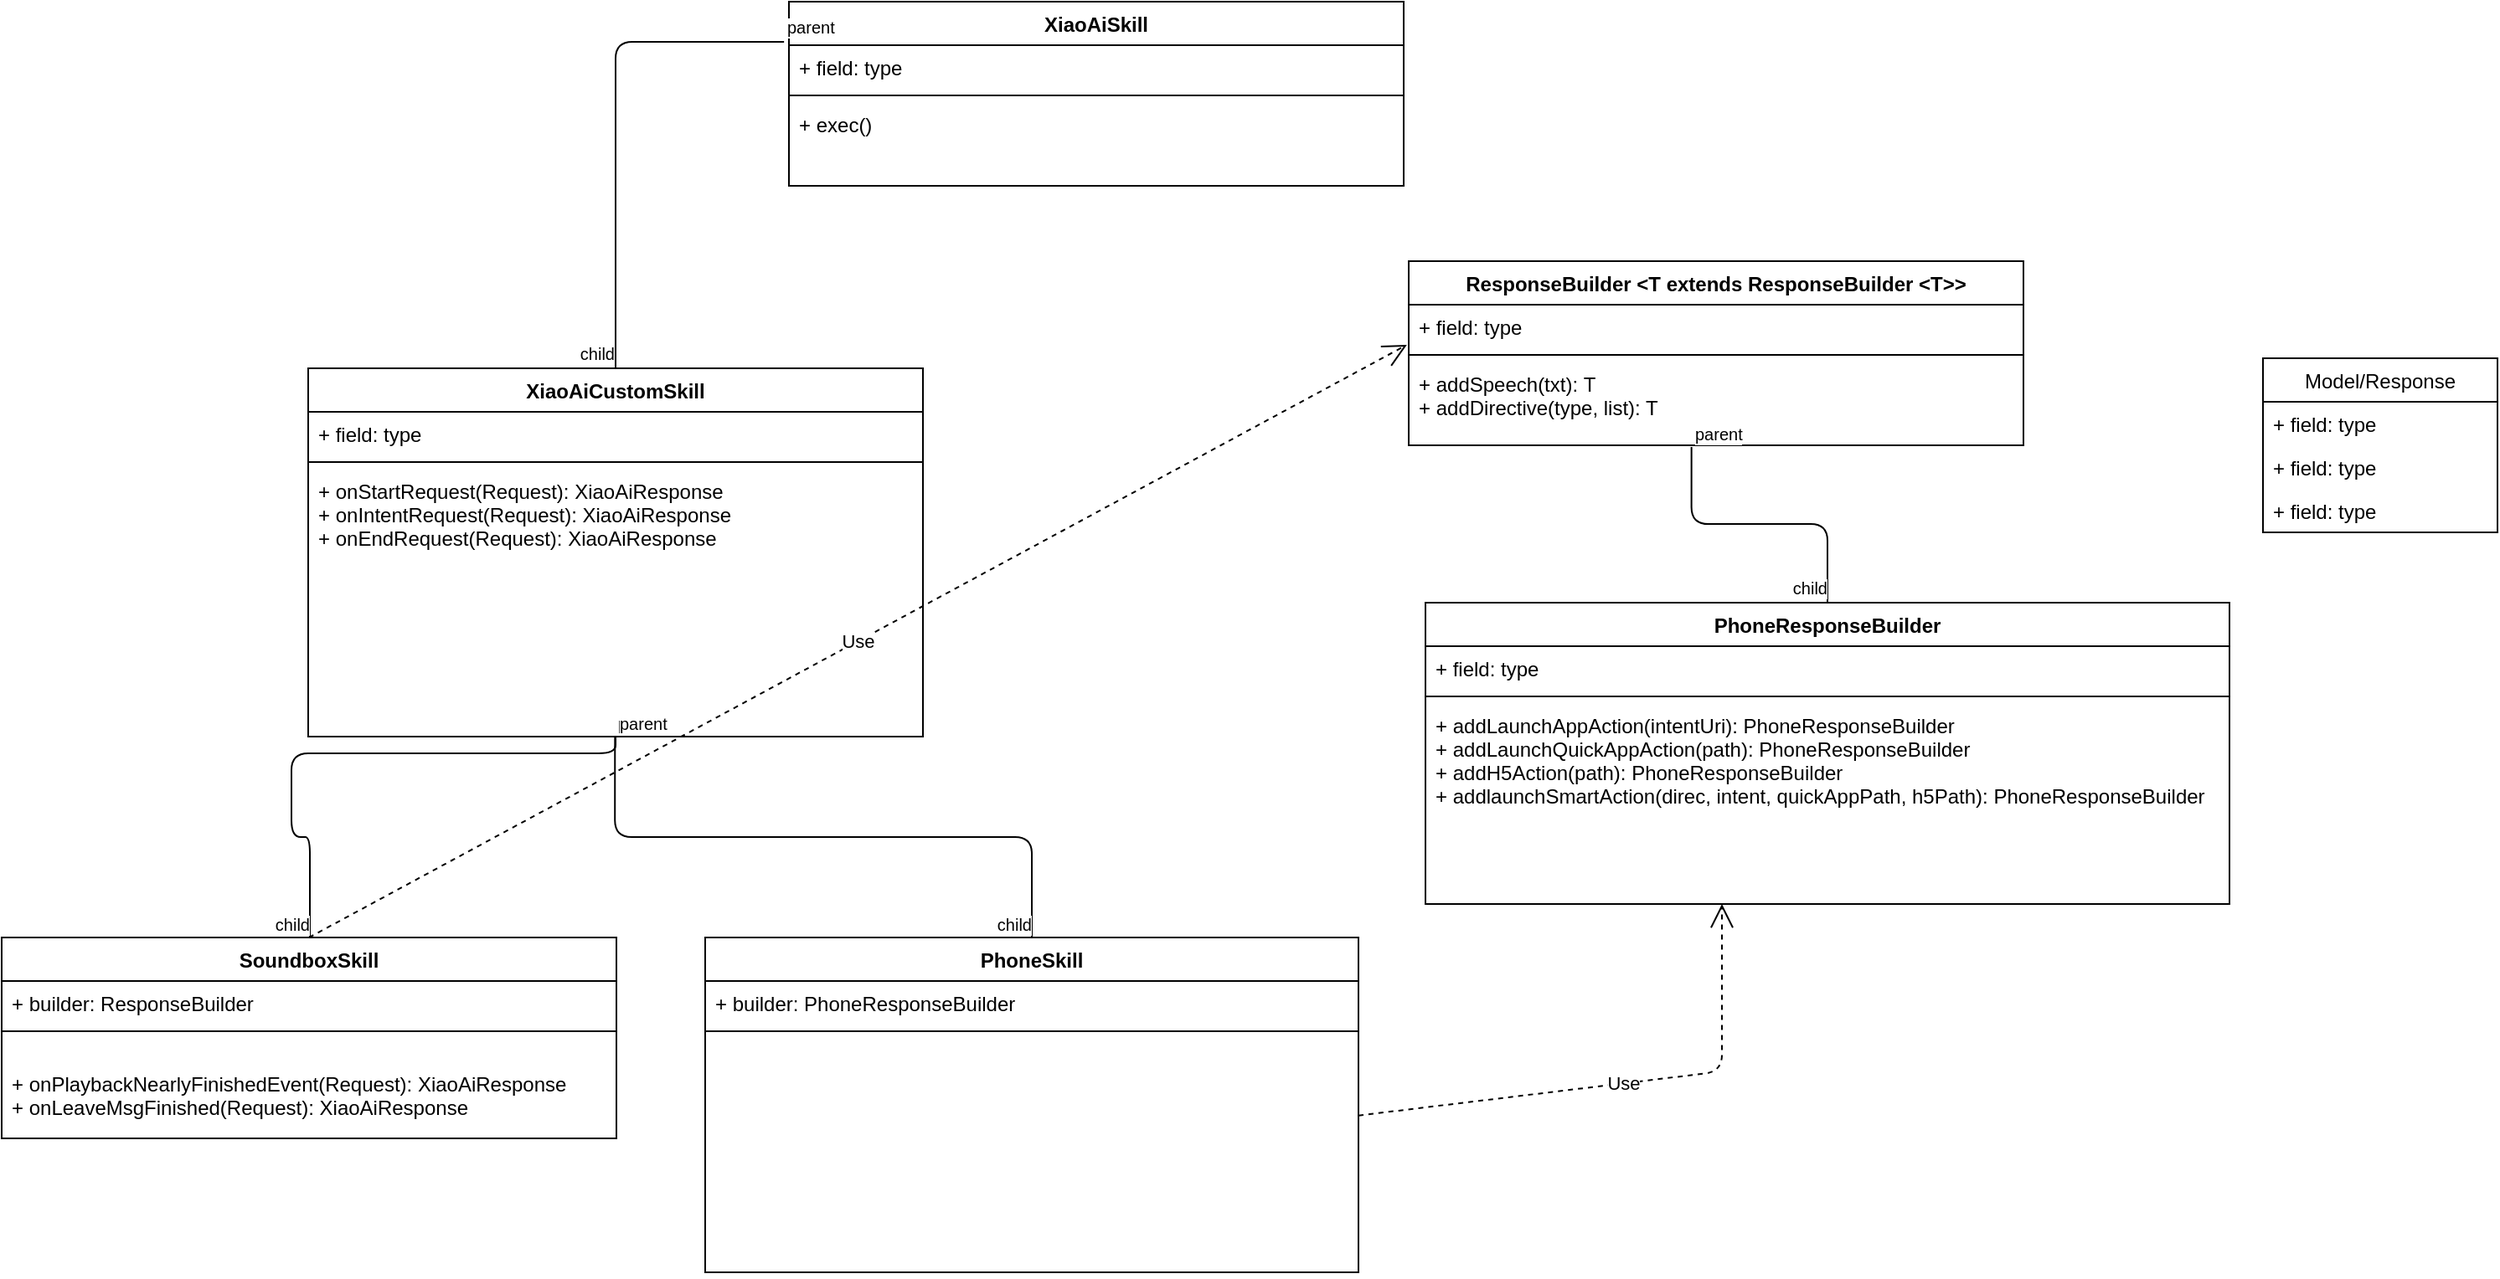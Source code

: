<mxfile version="10.7.0" type="github"><diagram id="_nt70srAWBUeO1eBP0HO" name="Page-1"><mxGraphModel dx="1638" dy="1916" grid="1" gridSize="10" guides="1" tooltips="1" connect="1" arrows="1" fold="1" page="1" pageScale="1" pageWidth="827" pageHeight="1169" math="0" shadow="0"><root><mxCell id="0"/><mxCell id="1" parent="0"/><mxCell id="Jt_RTIFKRE25yU2HJCG8-1" value="XiaoAiCustomSkill&#10;" style="swimlane;fontStyle=1;align=center;verticalAlign=top;childLayout=stackLayout;horizontal=1;startSize=26;horizontalStack=0;resizeParent=1;resizeParentMax=0;resizeLast=0;collapsible=1;marginBottom=0;" parent="1" vertex="1"><mxGeometry x="333" y="90" width="367" height="220" as="geometry"/></mxCell><mxCell id="Jt_RTIFKRE25yU2HJCG8-2" value="+ field: type" style="text;strokeColor=none;fillColor=none;align=left;verticalAlign=top;spacingLeft=4;spacingRight=4;overflow=hidden;rotatable=0;points=[[0,0.5],[1,0.5]];portConstraint=eastwest;" parent="Jt_RTIFKRE25yU2HJCG8-1" vertex="1"><mxGeometry y="26" width="367" height="26" as="geometry"/></mxCell><mxCell id="Jt_RTIFKRE25yU2HJCG8-3" value="" style="line;strokeWidth=1;fillColor=none;align=left;verticalAlign=middle;spacingTop=-1;spacingLeft=3;spacingRight=3;rotatable=0;labelPosition=right;points=[];portConstraint=eastwest;" parent="Jt_RTIFKRE25yU2HJCG8-1" vertex="1"><mxGeometry y="52" width="367" height="8" as="geometry"/></mxCell><mxCell id="Jt_RTIFKRE25yU2HJCG8-4" value="+ onStartRequest(Request): XiaoAiResponse&#10;+ onIntentRequest(Request): XiaoAiResponse&#10;+ onEndRequest(Request): XiaoAiResponse&#10;&#10;&#10;&#10;" style="text;strokeColor=none;fillColor=none;align=left;verticalAlign=top;spacingLeft=4;spacingRight=4;overflow=hidden;rotatable=0;points=[[0,0.5],[1,0.5]];portConstraint=eastwest;" parent="Jt_RTIFKRE25yU2HJCG8-1" vertex="1"><mxGeometry y="60" width="367" height="160" as="geometry"/></mxCell><mxCell id="c4ceDZi-0_Y7JocjLTTK-2" value="Model/Response" style="swimlane;fontStyle=0;childLayout=stackLayout;horizontal=1;startSize=26;fillColor=none;horizontalStack=0;resizeParent=1;resizeParentMax=0;resizeLast=0;collapsible=1;marginBottom=0;" parent="1" vertex="1"><mxGeometry x="1500" y="84" width="140" height="104" as="geometry"/></mxCell><mxCell id="c4ceDZi-0_Y7JocjLTTK-3" value="+ field: type" style="text;strokeColor=none;fillColor=none;align=left;verticalAlign=top;spacingLeft=4;spacingRight=4;overflow=hidden;rotatable=0;points=[[0,0.5],[1,0.5]];portConstraint=eastwest;" parent="c4ceDZi-0_Y7JocjLTTK-2" vertex="1"><mxGeometry y="26" width="140" height="26" as="geometry"/></mxCell><mxCell id="c4ceDZi-0_Y7JocjLTTK-4" value="+ field: type" style="text;strokeColor=none;fillColor=none;align=left;verticalAlign=top;spacingLeft=4;spacingRight=4;overflow=hidden;rotatable=0;points=[[0,0.5],[1,0.5]];portConstraint=eastwest;" parent="c4ceDZi-0_Y7JocjLTTK-2" vertex="1"><mxGeometry y="52" width="140" height="26" as="geometry"/></mxCell><mxCell id="c4ceDZi-0_Y7JocjLTTK-5" value="+ field: type" style="text;strokeColor=none;fillColor=none;align=left;verticalAlign=top;spacingLeft=4;spacingRight=4;overflow=hidden;rotatable=0;points=[[0,0.5],[1,0.5]];portConstraint=eastwest;" parent="c4ceDZi-0_Y7JocjLTTK-2" vertex="1"><mxGeometry y="78" width="140" height="26" as="geometry"/></mxCell><mxCell id="c4ceDZi-0_Y7JocjLTTK-12" value="SoundboxSkill" style="swimlane;fontStyle=1;align=center;verticalAlign=top;childLayout=stackLayout;horizontal=1;startSize=26;horizontalStack=0;resizeParent=1;resizeParentMax=0;resizeLast=0;collapsible=1;marginBottom=0;" parent="1" vertex="1"><mxGeometry x="150" y="430" width="367" height="120" as="geometry"/></mxCell><mxCell id="c4ceDZi-0_Y7JocjLTTK-13" value="+ builder: ResponseBuilder" style="text;strokeColor=none;fillColor=none;align=left;verticalAlign=top;spacingLeft=4;spacingRight=4;overflow=hidden;rotatable=0;points=[[0,0.5],[1,0.5]];portConstraint=eastwest;" parent="c4ceDZi-0_Y7JocjLTTK-12" vertex="1"><mxGeometry y="26" width="367" height="26" as="geometry"/></mxCell><mxCell id="c4ceDZi-0_Y7JocjLTTK-14" value="" style="line;strokeWidth=1;fillColor=none;align=left;verticalAlign=middle;spacingTop=-1;spacingLeft=3;spacingRight=3;rotatable=0;labelPosition=right;points=[];portConstraint=eastwest;" parent="c4ceDZi-0_Y7JocjLTTK-12" vertex="1"><mxGeometry y="52" width="367" height="8" as="geometry"/></mxCell><mxCell id="c4ceDZi-0_Y7JocjLTTK-15" value="&#10;+ onPlaybackNearlyFinishedEvent(Request): XiaoAiResponse&#10;+ onLeaveMsgFinished(Request): XiaoAiResponse&#10;&#10;&#10;&#10;&#10;" style="text;strokeColor=none;fillColor=none;align=left;verticalAlign=top;spacingLeft=4;spacingRight=4;overflow=hidden;rotatable=0;points=[[0,0.5],[1,0.5]];portConstraint=eastwest;" parent="c4ceDZi-0_Y7JocjLTTK-12" vertex="1"><mxGeometry y="60" width="367" height="60" as="geometry"/></mxCell><mxCell id="c4ceDZi-0_Y7JocjLTTK-20" value="PhoneSkill" style="swimlane;fontStyle=1;align=center;verticalAlign=top;childLayout=stackLayout;horizontal=1;startSize=26;horizontalStack=0;resizeParent=1;resizeParentMax=0;resizeLast=0;collapsible=1;marginBottom=0;" parent="1" vertex="1"><mxGeometry x="570" y="430" width="390" height="200" as="geometry"/></mxCell><mxCell id="c4ceDZi-0_Y7JocjLTTK-21" value="+ builder: PhoneResponseBuilder" style="text;strokeColor=none;fillColor=none;align=left;verticalAlign=top;spacingLeft=4;spacingRight=4;overflow=hidden;rotatable=0;points=[[0,0.5],[1,0.5]];portConstraint=eastwest;" parent="c4ceDZi-0_Y7JocjLTTK-20" vertex="1"><mxGeometry y="26" width="390" height="26" as="geometry"/></mxCell><mxCell id="c4ceDZi-0_Y7JocjLTTK-22" value="" style="line;strokeWidth=1;fillColor=none;align=left;verticalAlign=middle;spacingTop=-1;spacingLeft=3;spacingRight=3;rotatable=0;labelPosition=right;points=[];portConstraint=eastwest;" parent="c4ceDZi-0_Y7JocjLTTK-20" vertex="1"><mxGeometry y="52" width="390" height="8" as="geometry"/></mxCell><mxCell id="c4ceDZi-0_Y7JocjLTTK-23" value="&#10;&#10;&#10;" style="text;strokeColor=none;fillColor=none;align=left;verticalAlign=top;spacingLeft=4;spacingRight=4;overflow=hidden;rotatable=0;points=[[0,0.5],[1,0.5]];portConstraint=eastwest;" parent="c4ceDZi-0_Y7JocjLTTK-20" vertex="1"><mxGeometry y="60" width="390" height="140" as="geometry"/></mxCell><mxCell id="c4ceDZi-0_Y7JocjLTTK-24" value="" style="endArrow=none;html=1;edgeStyle=orthogonalEdgeStyle;exitX=0.499;exitY=1;exitDx=0;exitDy=0;exitPerimeter=0;entryX=0.5;entryY=0;entryDx=0;entryDy=0;" parent="1" source="Jt_RTIFKRE25yU2HJCG8-4" edge="1" target="c4ceDZi-0_Y7JocjLTTK-20"><mxGeometry relative="1" as="geometry"><mxPoint x="344" y="440" as="sourcePoint"/><mxPoint x="780" y="310" as="targetPoint"/></mxGeometry></mxCell><mxCell id="c4ceDZi-0_Y7JocjLTTK-25" value="parent" style="resizable=0;html=1;align=left;verticalAlign=bottom;labelBackgroundColor=#ffffff;fontSize=10;" parent="c4ceDZi-0_Y7JocjLTTK-24" connectable="0" vertex="1"><mxGeometry x="-1" relative="1" as="geometry"/></mxCell><mxCell id="c4ceDZi-0_Y7JocjLTTK-26" value="child" style="resizable=0;html=1;align=right;verticalAlign=bottom;labelBackgroundColor=#ffffff;fontSize=10;" parent="c4ceDZi-0_Y7JocjLTTK-24" connectable="0" vertex="1"><mxGeometry x="1" relative="1" as="geometry"/></mxCell><mxCell id="erwSUvUsPADOPYOLQ8ZR-1" value="ResponseBuilder &lt;T extends ResponseBuilder &lt;T&gt;&gt;" style="swimlane;fontStyle=1;align=center;verticalAlign=top;childLayout=stackLayout;horizontal=1;startSize=26;horizontalStack=0;resizeParent=1;resizeParentMax=0;resizeLast=0;collapsible=1;marginBottom=0;" vertex="1" parent="1"><mxGeometry x="990" y="26" width="367" height="110" as="geometry"/></mxCell><mxCell id="erwSUvUsPADOPYOLQ8ZR-2" value="+ field: type" style="text;strokeColor=none;fillColor=none;align=left;verticalAlign=top;spacingLeft=4;spacingRight=4;overflow=hidden;rotatable=0;points=[[0,0.5],[1,0.5]];portConstraint=eastwest;" vertex="1" parent="erwSUvUsPADOPYOLQ8ZR-1"><mxGeometry y="26" width="367" height="26" as="geometry"/></mxCell><mxCell id="erwSUvUsPADOPYOLQ8ZR-3" value="" style="line;strokeWidth=1;fillColor=none;align=left;verticalAlign=middle;spacingTop=-1;spacingLeft=3;spacingRight=3;rotatable=0;labelPosition=right;points=[];portConstraint=eastwest;" vertex="1" parent="erwSUvUsPADOPYOLQ8ZR-1"><mxGeometry y="52" width="367" height="8" as="geometry"/></mxCell><mxCell id="erwSUvUsPADOPYOLQ8ZR-4" value="+ addSpeech(txt): T&#10;+ addDirective(type, list): T&#10;&#10;&#10;&#10;" style="text;strokeColor=none;fillColor=none;align=left;verticalAlign=top;spacingLeft=4;spacingRight=4;overflow=hidden;rotatable=0;points=[[0,0.5],[1,0.5]];portConstraint=eastwest;" vertex="1" parent="erwSUvUsPADOPYOLQ8ZR-1"><mxGeometry y="60" width="367" height="50" as="geometry"/></mxCell><mxCell id="erwSUvUsPADOPYOLQ8ZR-8" value="XiaoAiSkill&#10;" style="swimlane;fontStyle=1;align=center;verticalAlign=top;childLayout=stackLayout;horizontal=1;startSize=26;horizontalStack=0;resizeParent=1;resizeParentMax=0;resizeLast=0;collapsible=1;marginBottom=0;" vertex="1" parent="1"><mxGeometry x="620" y="-129" width="367" height="110" as="geometry"/></mxCell><mxCell id="erwSUvUsPADOPYOLQ8ZR-9" value="+ field: type" style="text;strokeColor=none;fillColor=none;align=left;verticalAlign=top;spacingLeft=4;spacingRight=4;overflow=hidden;rotatable=0;points=[[0,0.5],[1,0.5]];portConstraint=eastwest;" vertex="1" parent="erwSUvUsPADOPYOLQ8ZR-8"><mxGeometry y="26" width="367" height="26" as="geometry"/></mxCell><mxCell id="erwSUvUsPADOPYOLQ8ZR-10" value="" style="line;strokeWidth=1;fillColor=none;align=left;verticalAlign=middle;spacingTop=-1;spacingLeft=3;spacingRight=3;rotatable=0;labelPosition=right;points=[];portConstraint=eastwest;" vertex="1" parent="erwSUvUsPADOPYOLQ8ZR-8"><mxGeometry y="52" width="367" height="8" as="geometry"/></mxCell><mxCell id="erwSUvUsPADOPYOLQ8ZR-11" value="+ exec()&#10;&#10;&#10;" style="text;strokeColor=none;fillColor=none;align=left;verticalAlign=top;spacingLeft=4;spacingRight=4;overflow=hidden;rotatable=0;points=[[0,0.5],[1,0.5]];portConstraint=eastwest;" vertex="1" parent="erwSUvUsPADOPYOLQ8ZR-8"><mxGeometry y="60" width="367" height="50" as="geometry"/></mxCell><mxCell id="erwSUvUsPADOPYOLQ8ZR-12" value="PhoneResponseBuilder" style="swimlane;fontStyle=1;align=center;verticalAlign=top;childLayout=stackLayout;horizontal=1;startSize=26;horizontalStack=0;resizeParent=1;resizeParentMax=0;resizeLast=0;collapsible=1;marginBottom=0;" vertex="1" parent="1"><mxGeometry x="1000" y="230" width="480" height="180" as="geometry"/></mxCell><mxCell id="erwSUvUsPADOPYOLQ8ZR-13" value="+ field: type" style="text;strokeColor=none;fillColor=none;align=left;verticalAlign=top;spacingLeft=4;spacingRight=4;overflow=hidden;rotatable=0;points=[[0,0.5],[1,0.5]];portConstraint=eastwest;" vertex="1" parent="erwSUvUsPADOPYOLQ8ZR-12"><mxGeometry y="26" width="480" height="26" as="geometry"/></mxCell><mxCell id="erwSUvUsPADOPYOLQ8ZR-14" value="" style="line;strokeWidth=1;fillColor=none;align=left;verticalAlign=middle;spacingTop=-1;spacingLeft=3;spacingRight=3;rotatable=0;labelPosition=right;points=[];portConstraint=eastwest;" vertex="1" parent="erwSUvUsPADOPYOLQ8ZR-12"><mxGeometry y="52" width="480" height="8" as="geometry"/></mxCell><mxCell id="erwSUvUsPADOPYOLQ8ZR-15" value="+ addLaunchAppAction(intentUri): PhoneResponseBuilder&#10;+ addLaunchQuickAppAction(path): PhoneResponseBuilder&#10;+ addH5Action(path): PhoneResponseBuilder&#10;+ addlaunchSmartAction(direc, intent, quickAppPath, h5Path): PhoneResponseBuilder&#10;&#10;&#10;" style="text;strokeColor=none;fillColor=none;align=left;verticalAlign=top;spacingLeft=4;spacingRight=4;overflow=hidden;rotatable=0;points=[[0,0.5],[1,0.5]];portConstraint=eastwest;" vertex="1" parent="erwSUvUsPADOPYOLQ8ZR-12"><mxGeometry y="60" width="480" height="120" as="geometry"/></mxCell><mxCell id="erwSUvUsPADOPYOLQ8ZR-16" value="" style="endArrow=none;html=1;edgeStyle=orthogonalEdgeStyle;entryX=0.5;entryY=0;entryDx=0;entryDy=0;exitX=0.46;exitY=1.02;exitDx=0;exitDy=0;exitPerimeter=0;" edge="1" parent="1" source="erwSUvUsPADOPYOLQ8ZR-4" target="erwSUvUsPADOPYOLQ8ZR-12"><mxGeometry relative="1" as="geometry"><mxPoint x="752" y="438" as="sourcePoint"/><mxPoint x="530" y="320" as="targetPoint"/></mxGeometry></mxCell><mxCell id="erwSUvUsPADOPYOLQ8ZR-17" value="parent" style="resizable=0;html=1;align=left;verticalAlign=bottom;labelBackgroundColor=#ffffff;fontSize=10;" connectable="0" vertex="1" parent="erwSUvUsPADOPYOLQ8ZR-16"><mxGeometry x="-1" relative="1" as="geometry"/></mxCell><mxCell id="erwSUvUsPADOPYOLQ8ZR-18" value="child" style="resizable=0;html=1;align=right;verticalAlign=bottom;labelBackgroundColor=#ffffff;fontSize=10;" connectable="0" vertex="1" parent="erwSUvUsPADOPYOLQ8ZR-16"><mxGeometry x="1" relative="1" as="geometry"/></mxCell><mxCell id="c4ceDZi-0_Y7JocjLTTK-17" value="" style="endArrow=none;html=1;edgeStyle=orthogonalEdgeStyle;" parent="1" source="Jt_RTIFKRE25yU2HJCG8-4" target="c4ceDZi-0_Y7JocjLTTK-12" edge="1"><mxGeometry relative="1" as="geometry"><mxPoint x="440" y="330" as="sourcePoint"/><mxPoint x="600" y="330" as="targetPoint"/><Array as="points"><mxPoint x="517" y="320"/><mxPoint x="323" y="320"/><mxPoint x="323" y="370"/><mxPoint x="334" y="370"/></Array></mxGeometry></mxCell><mxCell id="c4ceDZi-0_Y7JocjLTTK-18" value="parent" style="resizable=0;html=1;align=left;verticalAlign=bottom;labelBackgroundColor=#ffffff;fontSize=10;" parent="c4ceDZi-0_Y7JocjLTTK-17" connectable="0" vertex="1"><mxGeometry x="-1" relative="1" as="geometry"/></mxCell><mxCell id="c4ceDZi-0_Y7JocjLTTK-19" value="child" style="resizable=0;html=1;align=right;verticalAlign=bottom;labelBackgroundColor=#ffffff;fontSize=10;" parent="c4ceDZi-0_Y7JocjLTTK-17" connectable="0" vertex="1"><mxGeometry x="1" relative="1" as="geometry"/></mxCell><mxCell id="erwSUvUsPADOPYOLQ8ZR-19" value="Use" style="endArrow=open;endSize=12;dashed=1;html=1;" edge="1" parent="1" source="c4ceDZi-0_Y7JocjLTTK-23"><mxGeometry width="160" relative="1" as="geometry"><mxPoint x="1120" y="440" as="sourcePoint"/><mxPoint x="1177" y="410" as="targetPoint"/><Array as="points"><mxPoint x="1177" y="510"/></Array></mxGeometry></mxCell><mxCell id="erwSUvUsPADOPYOLQ8ZR-20" value="Use" style="endArrow=open;endSize=12;dashed=1;html=1;entryX=-0.003;entryY=0.923;entryDx=0;entryDy=0;entryPerimeter=0;exitX=0.5;exitY=0;exitDx=0;exitDy=0;" edge="1" parent="1" source="c4ceDZi-0_Y7JocjLTTK-12" target="erwSUvUsPADOPYOLQ8ZR-2"><mxGeometry width="160" relative="1" as="geometry"><mxPoint x="970" y="546.335" as="sourcePoint"/><mxPoint x="1187" y="349" as="targetPoint"/><Array as="points"/></mxGeometry></mxCell><mxCell id="erwSUvUsPADOPYOLQ8ZR-24" value="" style="endArrow=none;html=1;edgeStyle=orthogonalEdgeStyle;entryX=0.5;entryY=0;entryDx=0;entryDy=0;exitX=-0.008;exitY=-0.077;exitDx=0;exitDy=0;exitPerimeter=0;" edge="1" parent="1" source="erwSUvUsPADOPYOLQ8ZR-9" target="Jt_RTIFKRE25yU2HJCG8-1"><mxGeometry relative="1" as="geometry"><mxPoint x="820" y="20" as="sourcePoint"/><mxPoint x="580" y="-70" as="targetPoint"/></mxGeometry></mxCell><mxCell id="erwSUvUsPADOPYOLQ8ZR-25" value="parent" style="resizable=0;html=1;align=left;verticalAlign=bottom;labelBackgroundColor=#ffffff;fontSize=10;" connectable="0" vertex="1" parent="erwSUvUsPADOPYOLQ8ZR-24"><mxGeometry x="-1" relative="1" as="geometry"/></mxCell><mxCell id="erwSUvUsPADOPYOLQ8ZR-26" value="child" style="resizable=0;html=1;align=right;verticalAlign=bottom;labelBackgroundColor=#ffffff;fontSize=10;" connectable="0" vertex="1" parent="erwSUvUsPADOPYOLQ8ZR-24"><mxGeometry x="1" relative="1" as="geometry"/></mxCell></root></mxGraphModel></diagram></mxfile>